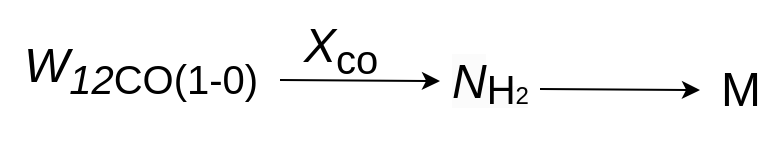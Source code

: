 <mxfile version="21.1.5" type="github">
  <diagram name="第 1 页" id="EqaQsxmvzVwHcx-5OuF2">
    <mxGraphModel dx="1050" dy="541" grid="1" gridSize="10" guides="1" tooltips="1" connect="1" arrows="1" fold="1" page="1" pageScale="1" pageWidth="827" pageHeight="1169" math="0" shadow="0">
      <root>
        <mxCell id="0" />
        <mxCell id="1" parent="0" />
        <mxCell id="568vHlzrixLBDF0fFPd8-1" value="&lt;span style=&quot;border-color: var(--border-color); color: rgb(0, 0, 0); font-family: Helvetica; font-style: normal; font-variant-ligatures: normal; font-variant-caps: normal; font-weight: 400; letter-spacing: normal; orphans: 2; text-align: center; text-indent: 0px; text-transform: none; widows: 2; word-spacing: 0px; -webkit-text-stroke-width: 0px; background-color: rgb(251, 251, 251); text-decoration-thickness: initial; text-decoration-style: initial; text-decoration-color: initial; font-size: 24px;&quot;&gt;&lt;i style=&quot;border-color: var(--border-color);&quot;&gt;N&lt;/i&gt;&lt;/span&gt;&lt;sub style=&quot;border-color: var(--border-color); color: rgb(0, 0, 0); font-family: Helvetica; font-style: normal; font-variant-ligatures: normal; font-variant-caps: normal; font-weight: 400; letter-spacing: normal; orphans: 2; text-align: center; text-indent: 0px; text-transform: none; widows: 2; word-spacing: 0px; -webkit-text-stroke-width: 0px; background-color: rgb(251, 251, 251); text-decoration-thickness: initial; text-decoration-style: initial; text-decoration-color: initial;&quot;&gt;&lt;span style=&quot;border-color: var(--border-color); font-size: 20px;&quot;&gt;H&lt;/span&gt;&lt;font style=&quot;border-color: var(--border-color); font-size: 12px;&quot;&gt;2&lt;/font&gt;&lt;/sub&gt;" style="text;whiteSpace=wrap;html=1;" vertex="1" parent="1">
          <mxGeometry x="414" y="160" width="70" height="50" as="geometry" />
        </mxCell>
        <mxCell id="568vHlzrixLBDF0fFPd8-2" value="&lt;font style=&quot;font-size: 24px;&quot;&gt;&lt;i&gt;X&lt;/i&gt;&lt;sub&gt;co&lt;/sub&gt;&lt;/font&gt;" style="text;html=1;align=center;verticalAlign=middle;resizable=0;points=[];autosize=1;strokeColor=none;fillColor=none;" vertex="1" parent="1">
          <mxGeometry x="330" y="140" width="60" height="50" as="geometry" />
        </mxCell>
        <mxCell id="568vHlzrixLBDF0fFPd8-3" value="" style="endArrow=classic;html=1;rounded=0;" edge="1" parent="1">
          <mxGeometry width="50" height="50" relative="1" as="geometry">
            <mxPoint x="330" y="180" as="sourcePoint" />
            <mxPoint x="410" y="180.5" as="targetPoint" />
          </mxGeometry>
        </mxCell>
        <mxCell id="568vHlzrixLBDF0fFPd8-4" value="&lt;font style=&quot;font-size: 24px;&quot;&gt;&lt;i&gt;W&lt;sub&gt;12&lt;/sub&gt;&lt;/i&gt;&lt;sub&gt;CO(1-0)&lt;/sub&gt;&lt;/font&gt;" style="text;html=1;align=center;verticalAlign=middle;resizable=0;points=[];autosize=1;strokeColor=none;fillColor=none;" vertex="1" parent="1">
          <mxGeometry x="190" y="150" width="140" height="50" as="geometry" />
        </mxCell>
        <mxCell id="568vHlzrixLBDF0fFPd8-5" value="" style="endArrow=classic;html=1;rounded=0;" edge="1" parent="1">
          <mxGeometry width="50" height="50" relative="1" as="geometry">
            <mxPoint x="460" y="184.5" as="sourcePoint" />
            <mxPoint x="540" y="185" as="targetPoint" />
          </mxGeometry>
        </mxCell>
        <mxCell id="568vHlzrixLBDF0fFPd8-6" value="&lt;font style=&quot;font-size: 24px;&quot;&gt;M&lt;/font&gt;" style="text;html=1;align=center;verticalAlign=middle;resizable=0;points=[];autosize=1;strokeColor=none;fillColor=none;" vertex="1" parent="1">
          <mxGeometry x="540" y="165" width="40" height="40" as="geometry" />
        </mxCell>
      </root>
    </mxGraphModel>
  </diagram>
</mxfile>
